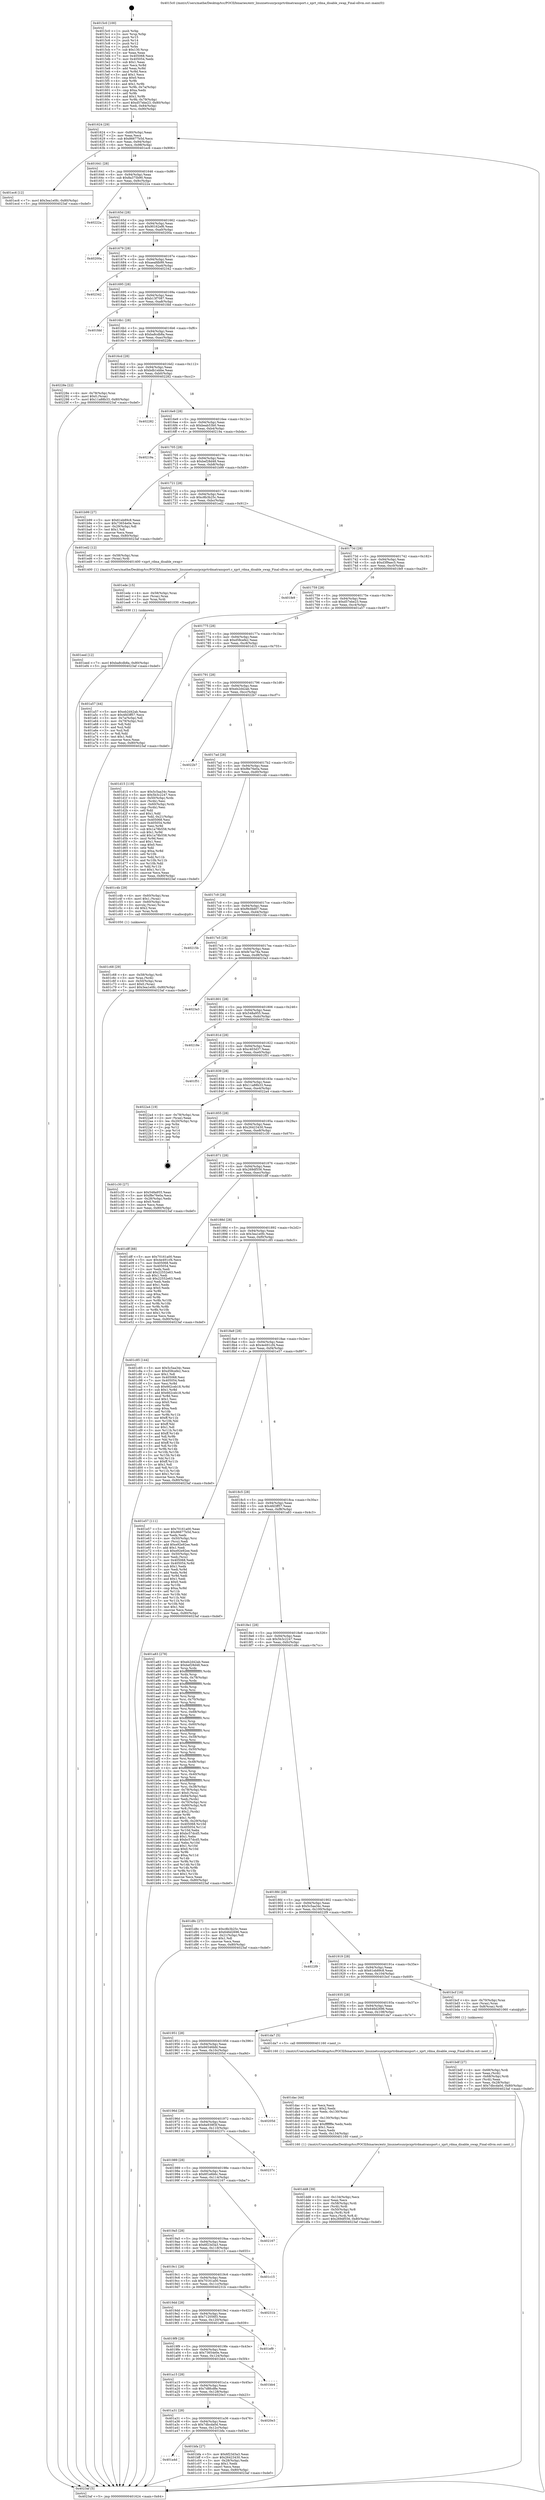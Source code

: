 digraph "0x4015c0" {
  label = "0x4015c0 (/mnt/c/Users/mathe/Desktop/tcc/POCII/binaries/extr_linuxnetsunrpcxprtrdmatransport.c_xprt_rdma_disable_swap_Final-ollvm.out::main(0))"
  labelloc = "t"
  node[shape=record]

  Entry [label="",width=0.3,height=0.3,shape=circle,fillcolor=black,style=filled]
  "0x401624" [label="{
     0x401624 [29]\l
     | [instrs]\l
     &nbsp;&nbsp;0x401624 \<+3\>: mov -0x80(%rbp),%eax\l
     &nbsp;&nbsp;0x401627 \<+2\>: mov %eax,%ecx\l
     &nbsp;&nbsp;0x401629 \<+6\>: sub $0x86677b5d,%ecx\l
     &nbsp;&nbsp;0x40162f \<+6\>: mov %eax,-0x94(%rbp)\l
     &nbsp;&nbsp;0x401635 \<+6\>: mov %ecx,-0x98(%rbp)\l
     &nbsp;&nbsp;0x40163b \<+6\>: je 0000000000401ec6 \<main+0x906\>\l
  }"]
  "0x401ec6" [label="{
     0x401ec6 [12]\l
     | [instrs]\l
     &nbsp;&nbsp;0x401ec6 \<+7\>: movl $0x3ea1e0fc,-0x80(%rbp)\l
     &nbsp;&nbsp;0x401ecd \<+5\>: jmp 00000000004023af \<main+0xdef\>\l
  }"]
  "0x401641" [label="{
     0x401641 [28]\l
     | [instrs]\l
     &nbsp;&nbsp;0x401641 \<+5\>: jmp 0000000000401646 \<main+0x86\>\l
     &nbsp;&nbsp;0x401646 \<+6\>: mov -0x94(%rbp),%eax\l
     &nbsp;&nbsp;0x40164c \<+5\>: sub $0x8a375b90,%eax\l
     &nbsp;&nbsp;0x401651 \<+6\>: mov %eax,-0x9c(%rbp)\l
     &nbsp;&nbsp;0x401657 \<+6\>: je 000000000040222a \<main+0xc6a\>\l
  }"]
  Exit [label="",width=0.3,height=0.3,shape=circle,fillcolor=black,style=filled,peripheries=2]
  "0x40222a" [label="{
     0x40222a\l
  }", style=dashed]
  "0x40165d" [label="{
     0x40165d [28]\l
     | [instrs]\l
     &nbsp;&nbsp;0x40165d \<+5\>: jmp 0000000000401662 \<main+0xa2\>\l
     &nbsp;&nbsp;0x401662 \<+6\>: mov -0x94(%rbp),%eax\l
     &nbsp;&nbsp;0x401668 \<+5\>: sub $0x90162ef6,%eax\l
     &nbsp;&nbsp;0x40166d \<+6\>: mov %eax,-0xa0(%rbp)\l
     &nbsp;&nbsp;0x401673 \<+6\>: je 000000000040200a \<main+0xa4a\>\l
  }"]
  "0x401eed" [label="{
     0x401eed [12]\l
     | [instrs]\l
     &nbsp;&nbsp;0x401eed \<+7\>: movl $0xba8cdb8a,-0x80(%rbp)\l
     &nbsp;&nbsp;0x401ef4 \<+5\>: jmp 00000000004023af \<main+0xdef\>\l
  }"]
  "0x40200a" [label="{
     0x40200a\l
  }", style=dashed]
  "0x401679" [label="{
     0x401679 [28]\l
     | [instrs]\l
     &nbsp;&nbsp;0x401679 \<+5\>: jmp 000000000040167e \<main+0xbe\>\l
     &nbsp;&nbsp;0x40167e \<+6\>: mov -0x94(%rbp),%eax\l
     &nbsp;&nbsp;0x401684 \<+5\>: sub $0xaeafdb99,%eax\l
     &nbsp;&nbsp;0x401689 \<+6\>: mov %eax,-0xa4(%rbp)\l
     &nbsp;&nbsp;0x40168f \<+6\>: je 0000000000402342 \<main+0xd82\>\l
  }"]
  "0x401ede" [label="{
     0x401ede [15]\l
     | [instrs]\l
     &nbsp;&nbsp;0x401ede \<+4\>: mov -0x58(%rbp),%rax\l
     &nbsp;&nbsp;0x401ee2 \<+3\>: mov (%rax),%rax\l
     &nbsp;&nbsp;0x401ee5 \<+3\>: mov %rax,%rdi\l
     &nbsp;&nbsp;0x401ee8 \<+5\>: call 0000000000401030 \<free@plt\>\l
     | [calls]\l
     &nbsp;&nbsp;0x401030 \{1\} (unknown)\l
  }"]
  "0x402342" [label="{
     0x402342\l
  }", style=dashed]
  "0x401695" [label="{
     0x401695 [28]\l
     | [instrs]\l
     &nbsp;&nbsp;0x401695 \<+5\>: jmp 000000000040169a \<main+0xda\>\l
     &nbsp;&nbsp;0x40169a \<+6\>: mov -0x94(%rbp),%eax\l
     &nbsp;&nbsp;0x4016a0 \<+5\>: sub $0xb13f7087,%eax\l
     &nbsp;&nbsp;0x4016a5 \<+6\>: mov %eax,-0xa8(%rbp)\l
     &nbsp;&nbsp;0x4016ab \<+6\>: je 0000000000401fdd \<main+0xa1d\>\l
  }"]
  "0x401dd8" [label="{
     0x401dd8 [39]\l
     | [instrs]\l
     &nbsp;&nbsp;0x401dd8 \<+6\>: mov -0x134(%rbp),%ecx\l
     &nbsp;&nbsp;0x401dde \<+3\>: imul %eax,%ecx\l
     &nbsp;&nbsp;0x401de1 \<+4\>: mov -0x58(%rbp),%rdi\l
     &nbsp;&nbsp;0x401de5 \<+3\>: mov (%rdi),%rdi\l
     &nbsp;&nbsp;0x401de8 \<+4\>: mov -0x50(%rbp),%r8\l
     &nbsp;&nbsp;0x401dec \<+3\>: movslq (%r8),%r8\l
     &nbsp;&nbsp;0x401def \<+4\>: mov %ecx,(%rdi,%r8,4)\l
     &nbsp;&nbsp;0x401df3 \<+7\>: movl $0x269df556,-0x80(%rbp)\l
     &nbsp;&nbsp;0x401dfa \<+5\>: jmp 00000000004023af \<main+0xdef\>\l
  }"]
  "0x401fdd" [label="{
     0x401fdd\l
  }", style=dashed]
  "0x4016b1" [label="{
     0x4016b1 [28]\l
     | [instrs]\l
     &nbsp;&nbsp;0x4016b1 \<+5\>: jmp 00000000004016b6 \<main+0xf6\>\l
     &nbsp;&nbsp;0x4016b6 \<+6\>: mov -0x94(%rbp),%eax\l
     &nbsp;&nbsp;0x4016bc \<+5\>: sub $0xba8cdb8a,%eax\l
     &nbsp;&nbsp;0x4016c1 \<+6\>: mov %eax,-0xac(%rbp)\l
     &nbsp;&nbsp;0x4016c7 \<+6\>: je 000000000040228e \<main+0xcce\>\l
  }"]
  "0x401dac" [label="{
     0x401dac [44]\l
     | [instrs]\l
     &nbsp;&nbsp;0x401dac \<+2\>: xor %ecx,%ecx\l
     &nbsp;&nbsp;0x401dae \<+5\>: mov $0x2,%edx\l
     &nbsp;&nbsp;0x401db3 \<+6\>: mov %edx,-0x130(%rbp)\l
     &nbsp;&nbsp;0x401db9 \<+1\>: cltd\l
     &nbsp;&nbsp;0x401dba \<+6\>: mov -0x130(%rbp),%esi\l
     &nbsp;&nbsp;0x401dc0 \<+2\>: idiv %esi\l
     &nbsp;&nbsp;0x401dc2 \<+6\>: imul $0xfffffffe,%edx,%edx\l
     &nbsp;&nbsp;0x401dc8 \<+3\>: sub $0x1,%ecx\l
     &nbsp;&nbsp;0x401dcb \<+2\>: sub %ecx,%edx\l
     &nbsp;&nbsp;0x401dcd \<+6\>: mov %edx,-0x134(%rbp)\l
     &nbsp;&nbsp;0x401dd3 \<+5\>: call 0000000000401160 \<next_i\>\l
     | [calls]\l
     &nbsp;&nbsp;0x401160 \{1\} (/mnt/c/Users/mathe/Desktop/tcc/POCII/binaries/extr_linuxnetsunrpcxprtrdmatransport.c_xprt_rdma_disable_swap_Final-ollvm.out::next_i)\l
  }"]
  "0x40228e" [label="{
     0x40228e [22]\l
     | [instrs]\l
     &nbsp;&nbsp;0x40228e \<+4\>: mov -0x78(%rbp),%rax\l
     &nbsp;&nbsp;0x402292 \<+6\>: movl $0x0,(%rax)\l
     &nbsp;&nbsp;0x402298 \<+7\>: movl $0x11a88b33,-0x80(%rbp)\l
     &nbsp;&nbsp;0x40229f \<+5\>: jmp 00000000004023af \<main+0xdef\>\l
  }"]
  "0x4016cd" [label="{
     0x4016cd [28]\l
     | [instrs]\l
     &nbsp;&nbsp;0x4016cd \<+5\>: jmp 00000000004016d2 \<main+0x112\>\l
     &nbsp;&nbsp;0x4016d2 \<+6\>: mov -0x94(%rbp),%eax\l
     &nbsp;&nbsp;0x4016d8 \<+5\>: sub $0xbdb1ebbe,%eax\l
     &nbsp;&nbsp;0x4016dd \<+6\>: mov %eax,-0xb0(%rbp)\l
     &nbsp;&nbsp;0x4016e3 \<+6\>: je 0000000000402282 \<main+0xcc2\>\l
  }"]
  "0x401c68" [label="{
     0x401c68 [29]\l
     | [instrs]\l
     &nbsp;&nbsp;0x401c68 \<+4\>: mov -0x58(%rbp),%rdi\l
     &nbsp;&nbsp;0x401c6c \<+3\>: mov %rax,(%rdi)\l
     &nbsp;&nbsp;0x401c6f \<+4\>: mov -0x50(%rbp),%rax\l
     &nbsp;&nbsp;0x401c73 \<+6\>: movl $0x0,(%rax)\l
     &nbsp;&nbsp;0x401c79 \<+7\>: movl $0x3ea1e0fc,-0x80(%rbp)\l
     &nbsp;&nbsp;0x401c80 \<+5\>: jmp 00000000004023af \<main+0xdef\>\l
  }"]
  "0x402282" [label="{
     0x402282\l
  }", style=dashed]
  "0x4016e9" [label="{
     0x4016e9 [28]\l
     | [instrs]\l
     &nbsp;&nbsp;0x4016e9 \<+5\>: jmp 00000000004016ee \<main+0x12e\>\l
     &nbsp;&nbsp;0x4016ee \<+6\>: mov -0x94(%rbp),%eax\l
     &nbsp;&nbsp;0x4016f4 \<+5\>: sub $0xbeab53b0,%eax\l
     &nbsp;&nbsp;0x4016f9 \<+6\>: mov %eax,-0xb4(%rbp)\l
     &nbsp;&nbsp;0x4016ff \<+6\>: je 000000000040219a \<main+0xbda\>\l
  }"]
  "0x401a4d" [label="{
     0x401a4d\l
  }", style=dashed]
  "0x40219a" [label="{
     0x40219a\l
  }", style=dashed]
  "0x401705" [label="{
     0x401705 [28]\l
     | [instrs]\l
     &nbsp;&nbsp;0x401705 \<+5\>: jmp 000000000040170a \<main+0x14a\>\l
     &nbsp;&nbsp;0x40170a \<+6\>: mov -0x94(%rbp),%eax\l
     &nbsp;&nbsp;0x401710 \<+5\>: sub $0xbef28d48,%eax\l
     &nbsp;&nbsp;0x401715 \<+6\>: mov %eax,-0xb8(%rbp)\l
     &nbsp;&nbsp;0x40171b \<+6\>: je 0000000000401b99 \<main+0x5d9\>\l
  }"]
  "0x401bfa" [label="{
     0x401bfa [27]\l
     | [instrs]\l
     &nbsp;&nbsp;0x401bfa \<+5\>: mov $0x6f23d3a3,%eax\l
     &nbsp;&nbsp;0x401bff \<+5\>: mov $0x26423430,%ecx\l
     &nbsp;&nbsp;0x401c04 \<+3\>: mov -0x28(%rbp),%edx\l
     &nbsp;&nbsp;0x401c07 \<+3\>: cmp $0x1,%edx\l
     &nbsp;&nbsp;0x401c0a \<+3\>: cmovl %ecx,%eax\l
     &nbsp;&nbsp;0x401c0d \<+3\>: mov %eax,-0x80(%rbp)\l
     &nbsp;&nbsp;0x401c10 \<+5\>: jmp 00000000004023af \<main+0xdef\>\l
  }"]
  "0x401b99" [label="{
     0x401b99 [27]\l
     | [instrs]\l
     &nbsp;&nbsp;0x401b99 \<+5\>: mov $0x61eb89c8,%eax\l
     &nbsp;&nbsp;0x401b9e \<+5\>: mov $0x73654e0e,%ecx\l
     &nbsp;&nbsp;0x401ba3 \<+3\>: mov -0x29(%rbp),%dl\l
     &nbsp;&nbsp;0x401ba6 \<+3\>: test $0x1,%dl\l
     &nbsp;&nbsp;0x401ba9 \<+3\>: cmovne %ecx,%eax\l
     &nbsp;&nbsp;0x401bac \<+3\>: mov %eax,-0x80(%rbp)\l
     &nbsp;&nbsp;0x401baf \<+5\>: jmp 00000000004023af \<main+0xdef\>\l
  }"]
  "0x401721" [label="{
     0x401721 [28]\l
     | [instrs]\l
     &nbsp;&nbsp;0x401721 \<+5\>: jmp 0000000000401726 \<main+0x166\>\l
     &nbsp;&nbsp;0x401726 \<+6\>: mov -0x94(%rbp),%eax\l
     &nbsp;&nbsp;0x40172c \<+5\>: sub $0xc8b3b25c,%eax\l
     &nbsp;&nbsp;0x401731 \<+6\>: mov %eax,-0xbc(%rbp)\l
     &nbsp;&nbsp;0x401737 \<+6\>: je 0000000000401ed2 \<main+0x912\>\l
  }"]
  "0x401a31" [label="{
     0x401a31 [28]\l
     | [instrs]\l
     &nbsp;&nbsp;0x401a31 \<+5\>: jmp 0000000000401a36 \<main+0x476\>\l
     &nbsp;&nbsp;0x401a36 \<+6\>: mov -0x94(%rbp),%eax\l
     &nbsp;&nbsp;0x401a3c \<+5\>: sub $0x7dbcda0d,%eax\l
     &nbsp;&nbsp;0x401a41 \<+6\>: mov %eax,-0x12c(%rbp)\l
     &nbsp;&nbsp;0x401a47 \<+6\>: je 0000000000401bfa \<main+0x63a\>\l
  }"]
  "0x401ed2" [label="{
     0x401ed2 [12]\l
     | [instrs]\l
     &nbsp;&nbsp;0x401ed2 \<+4\>: mov -0x58(%rbp),%rax\l
     &nbsp;&nbsp;0x401ed6 \<+3\>: mov (%rax),%rdi\l
     &nbsp;&nbsp;0x401ed9 \<+5\>: call 0000000000401400 \<xprt_rdma_disable_swap\>\l
     | [calls]\l
     &nbsp;&nbsp;0x401400 \{1\} (/mnt/c/Users/mathe/Desktop/tcc/POCII/binaries/extr_linuxnetsunrpcxprtrdmatransport.c_xprt_rdma_disable_swap_Final-ollvm.out::xprt_rdma_disable_swap)\l
  }"]
  "0x40173d" [label="{
     0x40173d [28]\l
     | [instrs]\l
     &nbsp;&nbsp;0x40173d \<+5\>: jmp 0000000000401742 \<main+0x182\>\l
     &nbsp;&nbsp;0x401742 \<+6\>: mov -0x94(%rbp),%eax\l
     &nbsp;&nbsp;0x401748 \<+5\>: sub $0xd3f9aec5,%eax\l
     &nbsp;&nbsp;0x40174d \<+6\>: mov %eax,-0xc0(%rbp)\l
     &nbsp;&nbsp;0x401753 \<+6\>: je 0000000000401fe9 \<main+0xa29\>\l
  }"]
  "0x4020e3" [label="{
     0x4020e3\l
  }", style=dashed]
  "0x401fe9" [label="{
     0x401fe9\l
  }", style=dashed]
  "0x401759" [label="{
     0x401759 [28]\l
     | [instrs]\l
     &nbsp;&nbsp;0x401759 \<+5\>: jmp 000000000040175e \<main+0x19e\>\l
     &nbsp;&nbsp;0x40175e \<+6\>: mov -0x94(%rbp),%eax\l
     &nbsp;&nbsp;0x401764 \<+5\>: sub $0xd57ebe23,%eax\l
     &nbsp;&nbsp;0x401769 \<+6\>: mov %eax,-0xc4(%rbp)\l
     &nbsp;&nbsp;0x40176f \<+6\>: je 0000000000401a57 \<main+0x497\>\l
  }"]
  "0x401a15" [label="{
     0x401a15 [28]\l
     | [instrs]\l
     &nbsp;&nbsp;0x401a15 \<+5\>: jmp 0000000000401a1a \<main+0x45a\>\l
     &nbsp;&nbsp;0x401a1a \<+6\>: mov -0x94(%rbp),%eax\l
     &nbsp;&nbsp;0x401a20 \<+5\>: sub $0x7d8fcd8e,%eax\l
     &nbsp;&nbsp;0x401a25 \<+6\>: mov %eax,-0x128(%rbp)\l
     &nbsp;&nbsp;0x401a2b \<+6\>: je 00000000004020e3 \<main+0xb23\>\l
  }"]
  "0x401a57" [label="{
     0x401a57 [44]\l
     | [instrs]\l
     &nbsp;&nbsp;0x401a57 \<+5\>: mov $0xeb2d42ab,%eax\l
     &nbsp;&nbsp;0x401a5c \<+5\>: mov $0x4fd3ff57,%ecx\l
     &nbsp;&nbsp;0x401a61 \<+3\>: mov -0x7a(%rbp),%dl\l
     &nbsp;&nbsp;0x401a64 \<+4\>: mov -0x79(%rbp),%sil\l
     &nbsp;&nbsp;0x401a68 \<+3\>: mov %dl,%dil\l
     &nbsp;&nbsp;0x401a6b \<+3\>: and %sil,%dil\l
     &nbsp;&nbsp;0x401a6e \<+3\>: xor %sil,%dl\l
     &nbsp;&nbsp;0x401a71 \<+3\>: or %dl,%dil\l
     &nbsp;&nbsp;0x401a74 \<+4\>: test $0x1,%dil\l
     &nbsp;&nbsp;0x401a78 \<+3\>: cmovne %ecx,%eax\l
     &nbsp;&nbsp;0x401a7b \<+3\>: mov %eax,-0x80(%rbp)\l
     &nbsp;&nbsp;0x401a7e \<+5\>: jmp 00000000004023af \<main+0xdef\>\l
  }"]
  "0x401775" [label="{
     0x401775 [28]\l
     | [instrs]\l
     &nbsp;&nbsp;0x401775 \<+5\>: jmp 000000000040177a \<main+0x1ba\>\l
     &nbsp;&nbsp;0x40177a \<+6\>: mov -0x94(%rbp),%eax\l
     &nbsp;&nbsp;0x401780 \<+5\>: sub $0xd58cefe2,%eax\l
     &nbsp;&nbsp;0x401785 \<+6\>: mov %eax,-0xc8(%rbp)\l
     &nbsp;&nbsp;0x40178b \<+6\>: je 0000000000401d15 \<main+0x755\>\l
  }"]
  "0x4023af" [label="{
     0x4023af [5]\l
     | [instrs]\l
     &nbsp;&nbsp;0x4023af \<+5\>: jmp 0000000000401624 \<main+0x64\>\l
  }"]
  "0x4015c0" [label="{
     0x4015c0 [100]\l
     | [instrs]\l
     &nbsp;&nbsp;0x4015c0 \<+1\>: push %rbp\l
     &nbsp;&nbsp;0x4015c1 \<+3\>: mov %rsp,%rbp\l
     &nbsp;&nbsp;0x4015c4 \<+2\>: push %r15\l
     &nbsp;&nbsp;0x4015c6 \<+2\>: push %r14\l
     &nbsp;&nbsp;0x4015c8 \<+2\>: push %r12\l
     &nbsp;&nbsp;0x4015ca \<+1\>: push %rbx\l
     &nbsp;&nbsp;0x4015cb \<+7\>: sub $0x130,%rsp\l
     &nbsp;&nbsp;0x4015d2 \<+2\>: xor %eax,%eax\l
     &nbsp;&nbsp;0x4015d4 \<+7\>: mov 0x405068,%ecx\l
     &nbsp;&nbsp;0x4015db \<+7\>: mov 0x405054,%edx\l
     &nbsp;&nbsp;0x4015e2 \<+3\>: sub $0x1,%eax\l
     &nbsp;&nbsp;0x4015e5 \<+3\>: mov %ecx,%r8d\l
     &nbsp;&nbsp;0x4015e8 \<+3\>: add %eax,%r8d\l
     &nbsp;&nbsp;0x4015eb \<+4\>: imul %r8d,%ecx\l
     &nbsp;&nbsp;0x4015ef \<+3\>: and $0x1,%ecx\l
     &nbsp;&nbsp;0x4015f2 \<+3\>: cmp $0x0,%ecx\l
     &nbsp;&nbsp;0x4015f5 \<+4\>: sete %r9b\l
     &nbsp;&nbsp;0x4015f9 \<+4\>: and $0x1,%r9b\l
     &nbsp;&nbsp;0x4015fd \<+4\>: mov %r9b,-0x7a(%rbp)\l
     &nbsp;&nbsp;0x401601 \<+3\>: cmp $0xa,%edx\l
     &nbsp;&nbsp;0x401604 \<+4\>: setl %r9b\l
     &nbsp;&nbsp;0x401608 \<+4\>: and $0x1,%r9b\l
     &nbsp;&nbsp;0x40160c \<+4\>: mov %r9b,-0x79(%rbp)\l
     &nbsp;&nbsp;0x401610 \<+7\>: movl $0xd57ebe23,-0x80(%rbp)\l
     &nbsp;&nbsp;0x401617 \<+6\>: mov %edi,-0x84(%rbp)\l
     &nbsp;&nbsp;0x40161d \<+7\>: mov %rsi,-0x90(%rbp)\l
  }"]
  "0x401bb4" [label="{
     0x401bb4\l
  }", style=dashed]
  "0x401d15" [label="{
     0x401d15 [119]\l
     | [instrs]\l
     &nbsp;&nbsp;0x401d15 \<+5\>: mov $0x5c5aa34c,%eax\l
     &nbsp;&nbsp;0x401d1a \<+5\>: mov $0x5b3c2247,%ecx\l
     &nbsp;&nbsp;0x401d1f \<+4\>: mov -0x50(%rbp),%rdx\l
     &nbsp;&nbsp;0x401d23 \<+2\>: mov (%rdx),%esi\l
     &nbsp;&nbsp;0x401d25 \<+4\>: mov -0x60(%rbp),%rdx\l
     &nbsp;&nbsp;0x401d29 \<+2\>: cmp (%rdx),%esi\l
     &nbsp;&nbsp;0x401d2b \<+4\>: setl %dil\l
     &nbsp;&nbsp;0x401d2f \<+4\>: and $0x1,%dil\l
     &nbsp;&nbsp;0x401d33 \<+4\>: mov %dil,-0x21(%rbp)\l
     &nbsp;&nbsp;0x401d37 \<+7\>: mov 0x405068,%esi\l
     &nbsp;&nbsp;0x401d3e \<+8\>: mov 0x405054,%r8d\l
     &nbsp;&nbsp;0x401d46 \<+3\>: mov %esi,%r9d\l
     &nbsp;&nbsp;0x401d49 \<+7\>: sub $0x1a78b558,%r9d\l
     &nbsp;&nbsp;0x401d50 \<+4\>: sub $0x1,%r9d\l
     &nbsp;&nbsp;0x401d54 \<+7\>: add $0x1a78b558,%r9d\l
     &nbsp;&nbsp;0x401d5b \<+4\>: imul %r9d,%esi\l
     &nbsp;&nbsp;0x401d5f \<+3\>: and $0x1,%esi\l
     &nbsp;&nbsp;0x401d62 \<+3\>: cmp $0x0,%esi\l
     &nbsp;&nbsp;0x401d65 \<+4\>: sete %dil\l
     &nbsp;&nbsp;0x401d69 \<+4\>: cmp $0xa,%r8d\l
     &nbsp;&nbsp;0x401d6d \<+4\>: setl %r10b\l
     &nbsp;&nbsp;0x401d71 \<+3\>: mov %dil,%r11b\l
     &nbsp;&nbsp;0x401d74 \<+3\>: and %r10b,%r11b\l
     &nbsp;&nbsp;0x401d77 \<+3\>: xor %r10b,%dil\l
     &nbsp;&nbsp;0x401d7a \<+3\>: or %dil,%r11b\l
     &nbsp;&nbsp;0x401d7d \<+4\>: test $0x1,%r11b\l
     &nbsp;&nbsp;0x401d81 \<+3\>: cmovne %ecx,%eax\l
     &nbsp;&nbsp;0x401d84 \<+3\>: mov %eax,-0x80(%rbp)\l
     &nbsp;&nbsp;0x401d87 \<+5\>: jmp 00000000004023af \<main+0xdef\>\l
  }"]
  "0x401791" [label="{
     0x401791 [28]\l
     | [instrs]\l
     &nbsp;&nbsp;0x401791 \<+5\>: jmp 0000000000401796 \<main+0x1d6\>\l
     &nbsp;&nbsp;0x401796 \<+6\>: mov -0x94(%rbp),%eax\l
     &nbsp;&nbsp;0x40179c \<+5\>: sub $0xeb2d42ab,%eax\l
     &nbsp;&nbsp;0x4017a1 \<+6\>: mov %eax,-0xcc(%rbp)\l
     &nbsp;&nbsp;0x4017a7 \<+6\>: je 00000000004022b7 \<main+0xcf7\>\l
  }"]
  "0x4019f9" [label="{
     0x4019f9 [28]\l
     | [instrs]\l
     &nbsp;&nbsp;0x4019f9 \<+5\>: jmp 00000000004019fe \<main+0x43e\>\l
     &nbsp;&nbsp;0x4019fe \<+6\>: mov -0x94(%rbp),%eax\l
     &nbsp;&nbsp;0x401a04 \<+5\>: sub $0x73654e0e,%eax\l
     &nbsp;&nbsp;0x401a09 \<+6\>: mov %eax,-0x124(%rbp)\l
     &nbsp;&nbsp;0x401a0f \<+6\>: je 0000000000401bb4 \<main+0x5f4\>\l
  }"]
  "0x4022b7" [label="{
     0x4022b7\l
  }", style=dashed]
  "0x4017ad" [label="{
     0x4017ad [28]\l
     | [instrs]\l
     &nbsp;&nbsp;0x4017ad \<+5\>: jmp 00000000004017b2 \<main+0x1f2\>\l
     &nbsp;&nbsp;0x4017b2 \<+6\>: mov -0x94(%rbp),%eax\l
     &nbsp;&nbsp;0x4017b8 \<+5\>: sub $0xf8e76e0a,%eax\l
     &nbsp;&nbsp;0x4017bd \<+6\>: mov %eax,-0xd0(%rbp)\l
     &nbsp;&nbsp;0x4017c3 \<+6\>: je 0000000000401c4b \<main+0x68b\>\l
  }"]
  "0x401ef9" [label="{
     0x401ef9\l
  }", style=dashed]
  "0x401c4b" [label="{
     0x401c4b [29]\l
     | [instrs]\l
     &nbsp;&nbsp;0x401c4b \<+4\>: mov -0x60(%rbp),%rax\l
     &nbsp;&nbsp;0x401c4f \<+6\>: movl $0x1,(%rax)\l
     &nbsp;&nbsp;0x401c55 \<+4\>: mov -0x60(%rbp),%rax\l
     &nbsp;&nbsp;0x401c59 \<+3\>: movslq (%rax),%rax\l
     &nbsp;&nbsp;0x401c5c \<+4\>: shl $0x2,%rax\l
     &nbsp;&nbsp;0x401c60 \<+3\>: mov %rax,%rdi\l
     &nbsp;&nbsp;0x401c63 \<+5\>: call 0000000000401050 \<malloc@plt\>\l
     | [calls]\l
     &nbsp;&nbsp;0x401050 \{1\} (unknown)\l
  }"]
  "0x4017c9" [label="{
     0x4017c9 [28]\l
     | [instrs]\l
     &nbsp;&nbsp;0x4017c9 \<+5\>: jmp 00000000004017ce \<main+0x20e\>\l
     &nbsp;&nbsp;0x4017ce \<+6\>: mov -0x94(%rbp),%eax\l
     &nbsp;&nbsp;0x4017d4 \<+5\>: sub $0xf9cfdd07,%eax\l
     &nbsp;&nbsp;0x4017d9 \<+6\>: mov %eax,-0xd4(%rbp)\l
     &nbsp;&nbsp;0x4017df \<+6\>: je 000000000040215b \<main+0xb9b\>\l
  }"]
  "0x4019dd" [label="{
     0x4019dd [28]\l
     | [instrs]\l
     &nbsp;&nbsp;0x4019dd \<+5\>: jmp 00000000004019e2 \<main+0x422\>\l
     &nbsp;&nbsp;0x4019e2 \<+6\>: mov -0x94(%rbp),%eax\l
     &nbsp;&nbsp;0x4019e8 \<+5\>: sub $0x712056f3,%eax\l
     &nbsp;&nbsp;0x4019ed \<+6\>: mov %eax,-0x120(%rbp)\l
     &nbsp;&nbsp;0x4019f3 \<+6\>: je 0000000000401ef9 \<main+0x939\>\l
  }"]
  "0x40215b" [label="{
     0x40215b\l
  }", style=dashed]
  "0x4017e5" [label="{
     0x4017e5 [28]\l
     | [instrs]\l
     &nbsp;&nbsp;0x4017e5 \<+5\>: jmp 00000000004017ea \<main+0x22a\>\l
     &nbsp;&nbsp;0x4017ea \<+6\>: mov -0x94(%rbp),%eax\l
     &nbsp;&nbsp;0x4017f0 \<+5\>: sub $0xfe7ea78a,%eax\l
     &nbsp;&nbsp;0x4017f5 \<+6\>: mov %eax,-0xd8(%rbp)\l
     &nbsp;&nbsp;0x4017fb \<+6\>: je 00000000004023a3 \<main+0xde3\>\l
  }"]
  "0x40231b" [label="{
     0x40231b\l
  }", style=dashed]
  "0x4023a3" [label="{
     0x4023a3\l
  }", style=dashed]
  "0x401801" [label="{
     0x401801 [28]\l
     | [instrs]\l
     &nbsp;&nbsp;0x401801 \<+5\>: jmp 0000000000401806 \<main+0x246\>\l
     &nbsp;&nbsp;0x401806 \<+6\>: mov -0x94(%rbp),%eax\l
     &nbsp;&nbsp;0x40180c \<+5\>: sub $0x548a955,%eax\l
     &nbsp;&nbsp;0x401811 \<+6\>: mov %eax,-0xdc(%rbp)\l
     &nbsp;&nbsp;0x401817 \<+6\>: je 000000000040218e \<main+0xbce\>\l
  }"]
  "0x4019c1" [label="{
     0x4019c1 [28]\l
     | [instrs]\l
     &nbsp;&nbsp;0x4019c1 \<+5\>: jmp 00000000004019c6 \<main+0x406\>\l
     &nbsp;&nbsp;0x4019c6 \<+6\>: mov -0x94(%rbp),%eax\l
     &nbsp;&nbsp;0x4019cc \<+5\>: sub $0x70161a00,%eax\l
     &nbsp;&nbsp;0x4019d1 \<+6\>: mov %eax,-0x11c(%rbp)\l
     &nbsp;&nbsp;0x4019d7 \<+6\>: je 000000000040231b \<main+0xd5b\>\l
  }"]
  "0x40218e" [label="{
     0x40218e\l
  }", style=dashed]
  "0x40181d" [label="{
     0x40181d [28]\l
     | [instrs]\l
     &nbsp;&nbsp;0x40181d \<+5\>: jmp 0000000000401822 \<main+0x262\>\l
     &nbsp;&nbsp;0x401822 \<+6\>: mov -0x94(%rbp),%eax\l
     &nbsp;&nbsp;0x401828 \<+5\>: sub $0xc403d37,%eax\l
     &nbsp;&nbsp;0x40182d \<+6\>: mov %eax,-0xe0(%rbp)\l
     &nbsp;&nbsp;0x401833 \<+6\>: je 0000000000401f51 \<main+0x991\>\l
  }"]
  "0x401c15" [label="{
     0x401c15\l
  }", style=dashed]
  "0x401f51" [label="{
     0x401f51\l
  }", style=dashed]
  "0x401839" [label="{
     0x401839 [28]\l
     | [instrs]\l
     &nbsp;&nbsp;0x401839 \<+5\>: jmp 000000000040183e \<main+0x27e\>\l
     &nbsp;&nbsp;0x40183e \<+6\>: mov -0x94(%rbp),%eax\l
     &nbsp;&nbsp;0x401844 \<+5\>: sub $0x11a88b33,%eax\l
     &nbsp;&nbsp;0x401849 \<+6\>: mov %eax,-0xe4(%rbp)\l
     &nbsp;&nbsp;0x40184f \<+6\>: je 00000000004022a4 \<main+0xce4\>\l
  }"]
  "0x4019a5" [label="{
     0x4019a5 [28]\l
     | [instrs]\l
     &nbsp;&nbsp;0x4019a5 \<+5\>: jmp 00000000004019aa \<main+0x3ea\>\l
     &nbsp;&nbsp;0x4019aa \<+6\>: mov -0x94(%rbp),%eax\l
     &nbsp;&nbsp;0x4019b0 \<+5\>: sub $0x6f23d3a3,%eax\l
     &nbsp;&nbsp;0x4019b5 \<+6\>: mov %eax,-0x118(%rbp)\l
     &nbsp;&nbsp;0x4019bb \<+6\>: je 0000000000401c15 \<main+0x655\>\l
  }"]
  "0x4022a4" [label="{
     0x4022a4 [19]\l
     | [instrs]\l
     &nbsp;&nbsp;0x4022a4 \<+4\>: mov -0x78(%rbp),%rax\l
     &nbsp;&nbsp;0x4022a8 \<+2\>: mov (%rax),%eax\l
     &nbsp;&nbsp;0x4022aa \<+4\>: lea -0x20(%rbp),%rsp\l
     &nbsp;&nbsp;0x4022ae \<+1\>: pop %rbx\l
     &nbsp;&nbsp;0x4022af \<+2\>: pop %r12\l
     &nbsp;&nbsp;0x4022b1 \<+2\>: pop %r14\l
     &nbsp;&nbsp;0x4022b3 \<+2\>: pop %r15\l
     &nbsp;&nbsp;0x4022b5 \<+1\>: pop %rbp\l
     &nbsp;&nbsp;0x4022b6 \<+1\>: ret\l
  }"]
  "0x401855" [label="{
     0x401855 [28]\l
     | [instrs]\l
     &nbsp;&nbsp;0x401855 \<+5\>: jmp 000000000040185a \<main+0x29a\>\l
     &nbsp;&nbsp;0x40185a \<+6\>: mov -0x94(%rbp),%eax\l
     &nbsp;&nbsp;0x401860 \<+5\>: sub $0x26423430,%eax\l
     &nbsp;&nbsp;0x401865 \<+6\>: mov %eax,-0xe8(%rbp)\l
     &nbsp;&nbsp;0x40186b \<+6\>: je 0000000000401c30 \<main+0x670\>\l
  }"]
  "0x402167" [label="{
     0x402167\l
  }", style=dashed]
  "0x401c30" [label="{
     0x401c30 [27]\l
     | [instrs]\l
     &nbsp;&nbsp;0x401c30 \<+5\>: mov $0x548a955,%eax\l
     &nbsp;&nbsp;0x401c35 \<+5\>: mov $0xf8e76e0a,%ecx\l
     &nbsp;&nbsp;0x401c3a \<+3\>: mov -0x28(%rbp),%edx\l
     &nbsp;&nbsp;0x401c3d \<+3\>: cmp $0x0,%edx\l
     &nbsp;&nbsp;0x401c40 \<+3\>: cmove %ecx,%eax\l
     &nbsp;&nbsp;0x401c43 \<+3\>: mov %eax,-0x80(%rbp)\l
     &nbsp;&nbsp;0x401c46 \<+5\>: jmp 00000000004023af \<main+0xdef\>\l
  }"]
  "0x401871" [label="{
     0x401871 [28]\l
     | [instrs]\l
     &nbsp;&nbsp;0x401871 \<+5\>: jmp 0000000000401876 \<main+0x2b6\>\l
     &nbsp;&nbsp;0x401876 \<+6\>: mov -0x94(%rbp),%eax\l
     &nbsp;&nbsp;0x40187c \<+5\>: sub $0x269df556,%eax\l
     &nbsp;&nbsp;0x401881 \<+6\>: mov %eax,-0xec(%rbp)\l
     &nbsp;&nbsp;0x401887 \<+6\>: je 0000000000401dff \<main+0x83f\>\l
  }"]
  "0x401989" [label="{
     0x401989 [28]\l
     | [instrs]\l
     &nbsp;&nbsp;0x401989 \<+5\>: jmp 000000000040198e \<main+0x3ce\>\l
     &nbsp;&nbsp;0x40198e \<+6\>: mov -0x94(%rbp),%eax\l
     &nbsp;&nbsp;0x401994 \<+5\>: sub $0x6f1e6b6c,%eax\l
     &nbsp;&nbsp;0x401999 \<+6\>: mov %eax,-0x114(%rbp)\l
     &nbsp;&nbsp;0x40199f \<+6\>: je 0000000000402167 \<main+0xba7\>\l
  }"]
  "0x401dff" [label="{
     0x401dff [88]\l
     | [instrs]\l
     &nbsp;&nbsp;0x401dff \<+5\>: mov $0x70161a00,%eax\l
     &nbsp;&nbsp;0x401e04 \<+5\>: mov $0x4e491cf4,%ecx\l
     &nbsp;&nbsp;0x401e09 \<+7\>: mov 0x405068,%edx\l
     &nbsp;&nbsp;0x401e10 \<+7\>: mov 0x405054,%esi\l
     &nbsp;&nbsp;0x401e17 \<+2\>: mov %edx,%edi\l
     &nbsp;&nbsp;0x401e19 \<+6\>: add $0x22552e63,%edi\l
     &nbsp;&nbsp;0x401e1f \<+3\>: sub $0x1,%edi\l
     &nbsp;&nbsp;0x401e22 \<+6\>: sub $0x22552e63,%edi\l
     &nbsp;&nbsp;0x401e28 \<+3\>: imul %edi,%edx\l
     &nbsp;&nbsp;0x401e2b \<+3\>: and $0x1,%edx\l
     &nbsp;&nbsp;0x401e2e \<+3\>: cmp $0x0,%edx\l
     &nbsp;&nbsp;0x401e31 \<+4\>: sete %r8b\l
     &nbsp;&nbsp;0x401e35 \<+3\>: cmp $0xa,%esi\l
     &nbsp;&nbsp;0x401e38 \<+4\>: setl %r9b\l
     &nbsp;&nbsp;0x401e3c \<+3\>: mov %r8b,%r10b\l
     &nbsp;&nbsp;0x401e3f \<+3\>: and %r9b,%r10b\l
     &nbsp;&nbsp;0x401e42 \<+3\>: xor %r9b,%r8b\l
     &nbsp;&nbsp;0x401e45 \<+3\>: or %r8b,%r10b\l
     &nbsp;&nbsp;0x401e48 \<+4\>: test $0x1,%r10b\l
     &nbsp;&nbsp;0x401e4c \<+3\>: cmovne %ecx,%eax\l
     &nbsp;&nbsp;0x401e4f \<+3\>: mov %eax,-0x80(%rbp)\l
     &nbsp;&nbsp;0x401e52 \<+5\>: jmp 00000000004023af \<main+0xdef\>\l
  }"]
  "0x40188d" [label="{
     0x40188d [28]\l
     | [instrs]\l
     &nbsp;&nbsp;0x40188d \<+5\>: jmp 0000000000401892 \<main+0x2d2\>\l
     &nbsp;&nbsp;0x401892 \<+6\>: mov -0x94(%rbp),%eax\l
     &nbsp;&nbsp;0x401898 \<+5\>: sub $0x3ea1e0fc,%eax\l
     &nbsp;&nbsp;0x40189d \<+6\>: mov %eax,-0xf0(%rbp)\l
     &nbsp;&nbsp;0x4018a3 \<+6\>: je 0000000000401c85 \<main+0x6c5\>\l
  }"]
  "0x40237c" [label="{
     0x40237c\l
  }", style=dashed]
  "0x401c85" [label="{
     0x401c85 [144]\l
     | [instrs]\l
     &nbsp;&nbsp;0x401c85 \<+5\>: mov $0x5c5aa34c,%eax\l
     &nbsp;&nbsp;0x401c8a \<+5\>: mov $0xd58cefe2,%ecx\l
     &nbsp;&nbsp;0x401c8f \<+2\>: mov $0x1,%dl\l
     &nbsp;&nbsp;0x401c91 \<+7\>: mov 0x405068,%esi\l
     &nbsp;&nbsp;0x401c98 \<+7\>: mov 0x405054,%edi\l
     &nbsp;&nbsp;0x401c9f \<+3\>: mov %esi,%r8d\l
     &nbsp;&nbsp;0x401ca2 \<+7\>: sub $0x662ceb18,%r8d\l
     &nbsp;&nbsp;0x401ca9 \<+4\>: sub $0x1,%r8d\l
     &nbsp;&nbsp;0x401cad \<+7\>: add $0x662ceb18,%r8d\l
     &nbsp;&nbsp;0x401cb4 \<+4\>: imul %r8d,%esi\l
     &nbsp;&nbsp;0x401cb8 \<+3\>: and $0x1,%esi\l
     &nbsp;&nbsp;0x401cbb \<+3\>: cmp $0x0,%esi\l
     &nbsp;&nbsp;0x401cbe \<+4\>: sete %r9b\l
     &nbsp;&nbsp;0x401cc2 \<+3\>: cmp $0xa,%edi\l
     &nbsp;&nbsp;0x401cc5 \<+4\>: setl %r10b\l
     &nbsp;&nbsp;0x401cc9 \<+3\>: mov %r9b,%r11b\l
     &nbsp;&nbsp;0x401ccc \<+4\>: xor $0xff,%r11b\l
     &nbsp;&nbsp;0x401cd0 \<+3\>: mov %r10b,%bl\l
     &nbsp;&nbsp;0x401cd3 \<+3\>: xor $0xff,%bl\l
     &nbsp;&nbsp;0x401cd6 \<+3\>: xor $0x1,%dl\l
     &nbsp;&nbsp;0x401cd9 \<+3\>: mov %r11b,%r14b\l
     &nbsp;&nbsp;0x401cdc \<+4\>: and $0xff,%r14b\l
     &nbsp;&nbsp;0x401ce0 \<+3\>: and %dl,%r9b\l
     &nbsp;&nbsp;0x401ce3 \<+3\>: mov %bl,%r15b\l
     &nbsp;&nbsp;0x401ce6 \<+4\>: and $0xff,%r15b\l
     &nbsp;&nbsp;0x401cea \<+3\>: and %dl,%r10b\l
     &nbsp;&nbsp;0x401ced \<+3\>: or %r9b,%r14b\l
     &nbsp;&nbsp;0x401cf0 \<+3\>: or %r10b,%r15b\l
     &nbsp;&nbsp;0x401cf3 \<+3\>: xor %r15b,%r14b\l
     &nbsp;&nbsp;0x401cf6 \<+3\>: or %bl,%r11b\l
     &nbsp;&nbsp;0x401cf9 \<+4\>: xor $0xff,%r11b\l
     &nbsp;&nbsp;0x401cfd \<+3\>: or $0x1,%dl\l
     &nbsp;&nbsp;0x401d00 \<+3\>: and %dl,%r11b\l
     &nbsp;&nbsp;0x401d03 \<+3\>: or %r11b,%r14b\l
     &nbsp;&nbsp;0x401d06 \<+4\>: test $0x1,%r14b\l
     &nbsp;&nbsp;0x401d0a \<+3\>: cmovne %ecx,%eax\l
     &nbsp;&nbsp;0x401d0d \<+3\>: mov %eax,-0x80(%rbp)\l
     &nbsp;&nbsp;0x401d10 \<+5\>: jmp 00000000004023af \<main+0xdef\>\l
  }"]
  "0x4018a9" [label="{
     0x4018a9 [28]\l
     | [instrs]\l
     &nbsp;&nbsp;0x4018a9 \<+5\>: jmp 00000000004018ae \<main+0x2ee\>\l
     &nbsp;&nbsp;0x4018ae \<+6\>: mov -0x94(%rbp),%eax\l
     &nbsp;&nbsp;0x4018b4 \<+5\>: sub $0x4e491cf4,%eax\l
     &nbsp;&nbsp;0x4018b9 \<+6\>: mov %eax,-0xf4(%rbp)\l
     &nbsp;&nbsp;0x4018bf \<+6\>: je 0000000000401e57 \<main+0x897\>\l
  }"]
  "0x40196d" [label="{
     0x40196d [28]\l
     | [instrs]\l
     &nbsp;&nbsp;0x40196d \<+5\>: jmp 0000000000401972 \<main+0x3b2\>\l
     &nbsp;&nbsp;0x401972 \<+6\>: mov -0x94(%rbp),%eax\l
     &nbsp;&nbsp;0x401978 \<+5\>: sub $0x6e939f3f,%eax\l
     &nbsp;&nbsp;0x40197d \<+6\>: mov %eax,-0x110(%rbp)\l
     &nbsp;&nbsp;0x401983 \<+6\>: je 000000000040237c \<main+0xdbc\>\l
  }"]
  "0x401e57" [label="{
     0x401e57 [111]\l
     | [instrs]\l
     &nbsp;&nbsp;0x401e57 \<+5\>: mov $0x70161a00,%eax\l
     &nbsp;&nbsp;0x401e5c \<+5\>: mov $0x86677b5d,%ecx\l
     &nbsp;&nbsp;0x401e61 \<+2\>: xor %edx,%edx\l
     &nbsp;&nbsp;0x401e63 \<+4\>: mov -0x50(%rbp),%rsi\l
     &nbsp;&nbsp;0x401e67 \<+2\>: mov (%rsi),%edi\l
     &nbsp;&nbsp;0x401e69 \<+6\>: add $0xe92e92ee,%edi\l
     &nbsp;&nbsp;0x401e6f \<+3\>: add $0x1,%edi\l
     &nbsp;&nbsp;0x401e72 \<+6\>: sub $0xe92e92ee,%edi\l
     &nbsp;&nbsp;0x401e78 \<+4\>: mov -0x50(%rbp),%rsi\l
     &nbsp;&nbsp;0x401e7c \<+2\>: mov %edi,(%rsi)\l
     &nbsp;&nbsp;0x401e7e \<+7\>: mov 0x405068,%edi\l
     &nbsp;&nbsp;0x401e85 \<+8\>: mov 0x405054,%r8d\l
     &nbsp;&nbsp;0x401e8d \<+3\>: sub $0x1,%edx\l
     &nbsp;&nbsp;0x401e90 \<+3\>: mov %edi,%r9d\l
     &nbsp;&nbsp;0x401e93 \<+3\>: add %edx,%r9d\l
     &nbsp;&nbsp;0x401e96 \<+4\>: imul %r9d,%edi\l
     &nbsp;&nbsp;0x401e9a \<+3\>: and $0x1,%edi\l
     &nbsp;&nbsp;0x401e9d \<+3\>: cmp $0x0,%edi\l
     &nbsp;&nbsp;0x401ea0 \<+4\>: sete %r10b\l
     &nbsp;&nbsp;0x401ea4 \<+4\>: cmp $0xa,%r8d\l
     &nbsp;&nbsp;0x401ea8 \<+4\>: setl %r11b\l
     &nbsp;&nbsp;0x401eac \<+3\>: mov %r10b,%bl\l
     &nbsp;&nbsp;0x401eaf \<+3\>: and %r11b,%bl\l
     &nbsp;&nbsp;0x401eb2 \<+3\>: xor %r11b,%r10b\l
     &nbsp;&nbsp;0x401eb5 \<+3\>: or %r10b,%bl\l
     &nbsp;&nbsp;0x401eb8 \<+3\>: test $0x1,%bl\l
     &nbsp;&nbsp;0x401ebb \<+3\>: cmovne %ecx,%eax\l
     &nbsp;&nbsp;0x401ebe \<+3\>: mov %eax,-0x80(%rbp)\l
     &nbsp;&nbsp;0x401ec1 \<+5\>: jmp 00000000004023af \<main+0xdef\>\l
  }"]
  "0x4018c5" [label="{
     0x4018c5 [28]\l
     | [instrs]\l
     &nbsp;&nbsp;0x4018c5 \<+5\>: jmp 00000000004018ca \<main+0x30a\>\l
     &nbsp;&nbsp;0x4018ca \<+6\>: mov -0x94(%rbp),%eax\l
     &nbsp;&nbsp;0x4018d0 \<+5\>: sub $0x4fd3ff57,%eax\l
     &nbsp;&nbsp;0x4018d5 \<+6\>: mov %eax,-0xf8(%rbp)\l
     &nbsp;&nbsp;0x4018db \<+6\>: je 0000000000401a83 \<main+0x4c3\>\l
  }"]
  "0x40205d" [label="{
     0x40205d\l
  }", style=dashed]
  "0x401a83" [label="{
     0x401a83 [278]\l
     | [instrs]\l
     &nbsp;&nbsp;0x401a83 \<+5\>: mov $0xeb2d42ab,%eax\l
     &nbsp;&nbsp;0x401a88 \<+5\>: mov $0xbef28d48,%ecx\l
     &nbsp;&nbsp;0x401a8d \<+3\>: mov %rsp,%rdx\l
     &nbsp;&nbsp;0x401a90 \<+4\>: add $0xfffffffffffffff0,%rdx\l
     &nbsp;&nbsp;0x401a94 \<+3\>: mov %rdx,%rsp\l
     &nbsp;&nbsp;0x401a97 \<+4\>: mov %rdx,-0x78(%rbp)\l
     &nbsp;&nbsp;0x401a9b \<+3\>: mov %rsp,%rdx\l
     &nbsp;&nbsp;0x401a9e \<+4\>: add $0xfffffffffffffff0,%rdx\l
     &nbsp;&nbsp;0x401aa2 \<+3\>: mov %rdx,%rsp\l
     &nbsp;&nbsp;0x401aa5 \<+3\>: mov %rsp,%rsi\l
     &nbsp;&nbsp;0x401aa8 \<+4\>: add $0xfffffffffffffff0,%rsi\l
     &nbsp;&nbsp;0x401aac \<+3\>: mov %rsi,%rsp\l
     &nbsp;&nbsp;0x401aaf \<+4\>: mov %rsi,-0x70(%rbp)\l
     &nbsp;&nbsp;0x401ab3 \<+3\>: mov %rsp,%rsi\l
     &nbsp;&nbsp;0x401ab6 \<+4\>: add $0xfffffffffffffff0,%rsi\l
     &nbsp;&nbsp;0x401aba \<+3\>: mov %rsi,%rsp\l
     &nbsp;&nbsp;0x401abd \<+4\>: mov %rsi,-0x68(%rbp)\l
     &nbsp;&nbsp;0x401ac1 \<+3\>: mov %rsp,%rsi\l
     &nbsp;&nbsp;0x401ac4 \<+4\>: add $0xfffffffffffffff0,%rsi\l
     &nbsp;&nbsp;0x401ac8 \<+3\>: mov %rsi,%rsp\l
     &nbsp;&nbsp;0x401acb \<+4\>: mov %rsi,-0x60(%rbp)\l
     &nbsp;&nbsp;0x401acf \<+3\>: mov %rsp,%rsi\l
     &nbsp;&nbsp;0x401ad2 \<+4\>: add $0xfffffffffffffff0,%rsi\l
     &nbsp;&nbsp;0x401ad6 \<+3\>: mov %rsi,%rsp\l
     &nbsp;&nbsp;0x401ad9 \<+4\>: mov %rsi,-0x58(%rbp)\l
     &nbsp;&nbsp;0x401add \<+3\>: mov %rsp,%rsi\l
     &nbsp;&nbsp;0x401ae0 \<+4\>: add $0xfffffffffffffff0,%rsi\l
     &nbsp;&nbsp;0x401ae4 \<+3\>: mov %rsi,%rsp\l
     &nbsp;&nbsp;0x401ae7 \<+4\>: mov %rsi,-0x50(%rbp)\l
     &nbsp;&nbsp;0x401aeb \<+3\>: mov %rsp,%rsi\l
     &nbsp;&nbsp;0x401aee \<+4\>: add $0xfffffffffffffff0,%rsi\l
     &nbsp;&nbsp;0x401af2 \<+3\>: mov %rsi,%rsp\l
     &nbsp;&nbsp;0x401af5 \<+4\>: mov %rsi,-0x48(%rbp)\l
     &nbsp;&nbsp;0x401af9 \<+3\>: mov %rsp,%rsi\l
     &nbsp;&nbsp;0x401afc \<+4\>: add $0xfffffffffffffff0,%rsi\l
     &nbsp;&nbsp;0x401b00 \<+3\>: mov %rsi,%rsp\l
     &nbsp;&nbsp;0x401b03 \<+4\>: mov %rsi,-0x40(%rbp)\l
     &nbsp;&nbsp;0x401b07 \<+3\>: mov %rsp,%rsi\l
     &nbsp;&nbsp;0x401b0a \<+4\>: add $0xfffffffffffffff0,%rsi\l
     &nbsp;&nbsp;0x401b0e \<+3\>: mov %rsi,%rsp\l
     &nbsp;&nbsp;0x401b11 \<+4\>: mov %rsi,-0x38(%rbp)\l
     &nbsp;&nbsp;0x401b15 \<+4\>: mov -0x78(%rbp),%rsi\l
     &nbsp;&nbsp;0x401b19 \<+6\>: movl $0x0,(%rsi)\l
     &nbsp;&nbsp;0x401b1f \<+6\>: mov -0x84(%rbp),%edi\l
     &nbsp;&nbsp;0x401b25 \<+2\>: mov %edi,(%rdx)\l
     &nbsp;&nbsp;0x401b27 \<+4\>: mov -0x70(%rbp),%rsi\l
     &nbsp;&nbsp;0x401b2b \<+7\>: mov -0x90(%rbp),%r8\l
     &nbsp;&nbsp;0x401b32 \<+3\>: mov %r8,(%rsi)\l
     &nbsp;&nbsp;0x401b35 \<+3\>: cmpl $0x2,(%rdx)\l
     &nbsp;&nbsp;0x401b38 \<+4\>: setne %r9b\l
     &nbsp;&nbsp;0x401b3c \<+4\>: and $0x1,%r9b\l
     &nbsp;&nbsp;0x401b40 \<+4\>: mov %r9b,-0x29(%rbp)\l
     &nbsp;&nbsp;0x401b44 \<+8\>: mov 0x405068,%r10d\l
     &nbsp;&nbsp;0x401b4c \<+8\>: mov 0x405054,%r11d\l
     &nbsp;&nbsp;0x401b54 \<+3\>: mov %r10d,%ebx\l
     &nbsp;&nbsp;0x401b57 \<+6\>: add $0xbc57dcd5,%ebx\l
     &nbsp;&nbsp;0x401b5d \<+3\>: sub $0x1,%ebx\l
     &nbsp;&nbsp;0x401b60 \<+6\>: sub $0xbc57dcd5,%ebx\l
     &nbsp;&nbsp;0x401b66 \<+4\>: imul %ebx,%r10d\l
     &nbsp;&nbsp;0x401b6a \<+4\>: and $0x1,%r10d\l
     &nbsp;&nbsp;0x401b6e \<+4\>: cmp $0x0,%r10d\l
     &nbsp;&nbsp;0x401b72 \<+4\>: sete %r9b\l
     &nbsp;&nbsp;0x401b76 \<+4\>: cmp $0xa,%r11d\l
     &nbsp;&nbsp;0x401b7a \<+4\>: setl %r14b\l
     &nbsp;&nbsp;0x401b7e \<+3\>: mov %r9b,%r15b\l
     &nbsp;&nbsp;0x401b81 \<+3\>: and %r14b,%r15b\l
     &nbsp;&nbsp;0x401b84 \<+3\>: xor %r14b,%r9b\l
     &nbsp;&nbsp;0x401b87 \<+3\>: or %r9b,%r15b\l
     &nbsp;&nbsp;0x401b8a \<+4\>: test $0x1,%r15b\l
     &nbsp;&nbsp;0x401b8e \<+3\>: cmovne %ecx,%eax\l
     &nbsp;&nbsp;0x401b91 \<+3\>: mov %eax,-0x80(%rbp)\l
     &nbsp;&nbsp;0x401b94 \<+5\>: jmp 00000000004023af \<main+0xdef\>\l
  }"]
  "0x4018e1" [label="{
     0x4018e1 [28]\l
     | [instrs]\l
     &nbsp;&nbsp;0x4018e1 \<+5\>: jmp 00000000004018e6 \<main+0x326\>\l
     &nbsp;&nbsp;0x4018e6 \<+6\>: mov -0x94(%rbp),%eax\l
     &nbsp;&nbsp;0x4018ec \<+5\>: sub $0x5b3c2247,%eax\l
     &nbsp;&nbsp;0x4018f1 \<+6\>: mov %eax,-0xfc(%rbp)\l
     &nbsp;&nbsp;0x4018f7 \<+6\>: je 0000000000401d8c \<main+0x7cc\>\l
  }"]
  "0x401951" [label="{
     0x401951 [28]\l
     | [instrs]\l
     &nbsp;&nbsp;0x401951 \<+5\>: jmp 0000000000401956 \<main+0x396\>\l
     &nbsp;&nbsp;0x401956 \<+6\>: mov -0x94(%rbp),%eax\l
     &nbsp;&nbsp;0x40195c \<+5\>: sub $0x66546bfd,%eax\l
     &nbsp;&nbsp;0x401961 \<+6\>: mov %eax,-0x10c(%rbp)\l
     &nbsp;&nbsp;0x401967 \<+6\>: je 000000000040205d \<main+0xa9d\>\l
  }"]
  "0x401da7" [label="{
     0x401da7 [5]\l
     | [instrs]\l
     &nbsp;&nbsp;0x401da7 \<+5\>: call 0000000000401160 \<next_i\>\l
     | [calls]\l
     &nbsp;&nbsp;0x401160 \{1\} (/mnt/c/Users/mathe/Desktop/tcc/POCII/binaries/extr_linuxnetsunrpcxprtrdmatransport.c_xprt_rdma_disable_swap_Final-ollvm.out::next_i)\l
  }"]
  "0x401d8c" [label="{
     0x401d8c [27]\l
     | [instrs]\l
     &nbsp;&nbsp;0x401d8c \<+5\>: mov $0xc8b3b25c,%eax\l
     &nbsp;&nbsp;0x401d91 \<+5\>: mov $0x646d2696,%ecx\l
     &nbsp;&nbsp;0x401d96 \<+3\>: mov -0x21(%rbp),%dl\l
     &nbsp;&nbsp;0x401d99 \<+3\>: test $0x1,%dl\l
     &nbsp;&nbsp;0x401d9c \<+3\>: cmovne %ecx,%eax\l
     &nbsp;&nbsp;0x401d9f \<+3\>: mov %eax,-0x80(%rbp)\l
     &nbsp;&nbsp;0x401da2 \<+5\>: jmp 00000000004023af \<main+0xdef\>\l
  }"]
  "0x4018fd" [label="{
     0x4018fd [28]\l
     | [instrs]\l
     &nbsp;&nbsp;0x4018fd \<+5\>: jmp 0000000000401902 \<main+0x342\>\l
     &nbsp;&nbsp;0x401902 \<+6\>: mov -0x94(%rbp),%eax\l
     &nbsp;&nbsp;0x401908 \<+5\>: sub $0x5c5aa34c,%eax\l
     &nbsp;&nbsp;0x40190d \<+6\>: mov %eax,-0x100(%rbp)\l
     &nbsp;&nbsp;0x401913 \<+6\>: je 00000000004022f9 \<main+0xd39\>\l
  }"]
  "0x401bdf" [label="{
     0x401bdf [27]\l
     | [instrs]\l
     &nbsp;&nbsp;0x401bdf \<+4\>: mov -0x68(%rbp),%rdi\l
     &nbsp;&nbsp;0x401be3 \<+2\>: mov %eax,(%rdi)\l
     &nbsp;&nbsp;0x401be5 \<+4\>: mov -0x68(%rbp),%rdi\l
     &nbsp;&nbsp;0x401be9 \<+2\>: mov (%rdi),%eax\l
     &nbsp;&nbsp;0x401beb \<+3\>: mov %eax,-0x28(%rbp)\l
     &nbsp;&nbsp;0x401bee \<+7\>: movl $0x7dbcda0d,-0x80(%rbp)\l
     &nbsp;&nbsp;0x401bf5 \<+5\>: jmp 00000000004023af \<main+0xdef\>\l
  }"]
  "0x4022f9" [label="{
     0x4022f9\l
  }", style=dashed]
  "0x401919" [label="{
     0x401919 [28]\l
     | [instrs]\l
     &nbsp;&nbsp;0x401919 \<+5\>: jmp 000000000040191e \<main+0x35e\>\l
     &nbsp;&nbsp;0x40191e \<+6\>: mov -0x94(%rbp),%eax\l
     &nbsp;&nbsp;0x401924 \<+5\>: sub $0x61eb89c8,%eax\l
     &nbsp;&nbsp;0x401929 \<+6\>: mov %eax,-0x104(%rbp)\l
     &nbsp;&nbsp;0x40192f \<+6\>: je 0000000000401bcf \<main+0x60f\>\l
  }"]
  "0x401935" [label="{
     0x401935 [28]\l
     | [instrs]\l
     &nbsp;&nbsp;0x401935 \<+5\>: jmp 000000000040193a \<main+0x37a\>\l
     &nbsp;&nbsp;0x40193a \<+6\>: mov -0x94(%rbp),%eax\l
     &nbsp;&nbsp;0x401940 \<+5\>: sub $0x646d2696,%eax\l
     &nbsp;&nbsp;0x401945 \<+6\>: mov %eax,-0x108(%rbp)\l
     &nbsp;&nbsp;0x40194b \<+6\>: je 0000000000401da7 \<main+0x7e7\>\l
  }"]
  "0x401bcf" [label="{
     0x401bcf [16]\l
     | [instrs]\l
     &nbsp;&nbsp;0x401bcf \<+4\>: mov -0x70(%rbp),%rax\l
     &nbsp;&nbsp;0x401bd3 \<+3\>: mov (%rax),%rax\l
     &nbsp;&nbsp;0x401bd6 \<+4\>: mov 0x8(%rax),%rdi\l
     &nbsp;&nbsp;0x401bda \<+5\>: call 0000000000401060 \<atoi@plt\>\l
     | [calls]\l
     &nbsp;&nbsp;0x401060 \{1\} (unknown)\l
  }"]
  Entry -> "0x4015c0" [label=" 1"]
  "0x401624" -> "0x401ec6" [label=" 1"]
  "0x401624" -> "0x401641" [label=" 19"]
  "0x4022a4" -> Exit [label=" 1"]
  "0x401641" -> "0x40222a" [label=" 0"]
  "0x401641" -> "0x40165d" [label=" 19"]
  "0x40228e" -> "0x4023af" [label=" 1"]
  "0x40165d" -> "0x40200a" [label=" 0"]
  "0x40165d" -> "0x401679" [label=" 19"]
  "0x401eed" -> "0x4023af" [label=" 1"]
  "0x401679" -> "0x402342" [label=" 0"]
  "0x401679" -> "0x401695" [label=" 19"]
  "0x401ede" -> "0x401eed" [label=" 1"]
  "0x401695" -> "0x401fdd" [label=" 0"]
  "0x401695" -> "0x4016b1" [label=" 19"]
  "0x401ed2" -> "0x401ede" [label=" 1"]
  "0x4016b1" -> "0x40228e" [label=" 1"]
  "0x4016b1" -> "0x4016cd" [label=" 18"]
  "0x401ec6" -> "0x4023af" [label=" 1"]
  "0x4016cd" -> "0x402282" [label=" 0"]
  "0x4016cd" -> "0x4016e9" [label=" 18"]
  "0x401e57" -> "0x4023af" [label=" 1"]
  "0x4016e9" -> "0x40219a" [label=" 0"]
  "0x4016e9" -> "0x401705" [label=" 18"]
  "0x401dff" -> "0x4023af" [label=" 1"]
  "0x401705" -> "0x401b99" [label=" 1"]
  "0x401705" -> "0x401721" [label=" 17"]
  "0x401dd8" -> "0x4023af" [label=" 1"]
  "0x401721" -> "0x401ed2" [label=" 1"]
  "0x401721" -> "0x40173d" [label=" 16"]
  "0x401da7" -> "0x401dac" [label=" 1"]
  "0x40173d" -> "0x401fe9" [label=" 0"]
  "0x40173d" -> "0x401759" [label=" 16"]
  "0x401d8c" -> "0x4023af" [label=" 2"]
  "0x401759" -> "0x401a57" [label=" 1"]
  "0x401759" -> "0x401775" [label=" 15"]
  "0x401a57" -> "0x4023af" [label=" 1"]
  "0x4015c0" -> "0x401624" [label=" 1"]
  "0x4023af" -> "0x401624" [label=" 19"]
  "0x401c85" -> "0x4023af" [label=" 2"]
  "0x401775" -> "0x401d15" [label=" 2"]
  "0x401775" -> "0x401791" [label=" 13"]
  "0x401c68" -> "0x4023af" [label=" 1"]
  "0x401791" -> "0x4022b7" [label=" 0"]
  "0x401791" -> "0x4017ad" [label=" 13"]
  "0x401c30" -> "0x4023af" [label=" 1"]
  "0x4017ad" -> "0x401c4b" [label=" 1"]
  "0x4017ad" -> "0x4017c9" [label=" 12"]
  "0x401bfa" -> "0x4023af" [label=" 1"]
  "0x4017c9" -> "0x40215b" [label=" 0"]
  "0x4017c9" -> "0x4017e5" [label=" 12"]
  "0x401a31" -> "0x401bfa" [label=" 1"]
  "0x4017e5" -> "0x4023a3" [label=" 0"]
  "0x4017e5" -> "0x401801" [label=" 12"]
  "0x401dac" -> "0x401dd8" [label=" 1"]
  "0x401801" -> "0x40218e" [label=" 0"]
  "0x401801" -> "0x40181d" [label=" 12"]
  "0x401a15" -> "0x4020e3" [label=" 0"]
  "0x40181d" -> "0x401f51" [label=" 0"]
  "0x40181d" -> "0x401839" [label=" 12"]
  "0x401d15" -> "0x4023af" [label=" 2"]
  "0x401839" -> "0x4022a4" [label=" 1"]
  "0x401839" -> "0x401855" [label=" 11"]
  "0x4019f9" -> "0x401bb4" [label=" 0"]
  "0x401855" -> "0x401c30" [label=" 1"]
  "0x401855" -> "0x401871" [label=" 10"]
  "0x401c4b" -> "0x401c68" [label=" 1"]
  "0x401871" -> "0x401dff" [label=" 1"]
  "0x401871" -> "0x40188d" [label=" 9"]
  "0x4019dd" -> "0x401ef9" [label=" 0"]
  "0x40188d" -> "0x401c85" [label=" 2"]
  "0x40188d" -> "0x4018a9" [label=" 7"]
  "0x401a31" -> "0x401a4d" [label=" 0"]
  "0x4018a9" -> "0x401e57" [label=" 1"]
  "0x4018a9" -> "0x4018c5" [label=" 6"]
  "0x4019c1" -> "0x40231b" [label=" 0"]
  "0x4018c5" -> "0x401a83" [label=" 1"]
  "0x4018c5" -> "0x4018e1" [label=" 5"]
  "0x401a15" -> "0x401a31" [label=" 1"]
  "0x401a83" -> "0x4023af" [label=" 1"]
  "0x401b99" -> "0x4023af" [label=" 1"]
  "0x4019a5" -> "0x401c15" [label=" 0"]
  "0x4018e1" -> "0x401d8c" [label=" 2"]
  "0x4018e1" -> "0x4018fd" [label=" 3"]
  "0x4019f9" -> "0x401a15" [label=" 1"]
  "0x4018fd" -> "0x4022f9" [label=" 0"]
  "0x4018fd" -> "0x401919" [label=" 3"]
  "0x401989" -> "0x402167" [label=" 0"]
  "0x401919" -> "0x401bcf" [label=" 1"]
  "0x401919" -> "0x401935" [label=" 2"]
  "0x401bcf" -> "0x401bdf" [label=" 1"]
  "0x401bdf" -> "0x4023af" [label=" 1"]
  "0x401989" -> "0x4019a5" [label=" 1"]
  "0x401935" -> "0x401da7" [label=" 1"]
  "0x401935" -> "0x401951" [label=" 1"]
  "0x4019a5" -> "0x4019c1" [label=" 1"]
  "0x401951" -> "0x40205d" [label=" 0"]
  "0x401951" -> "0x40196d" [label=" 1"]
  "0x4019c1" -> "0x4019dd" [label=" 1"]
  "0x40196d" -> "0x40237c" [label=" 0"]
  "0x40196d" -> "0x401989" [label=" 1"]
  "0x4019dd" -> "0x4019f9" [label=" 1"]
}
